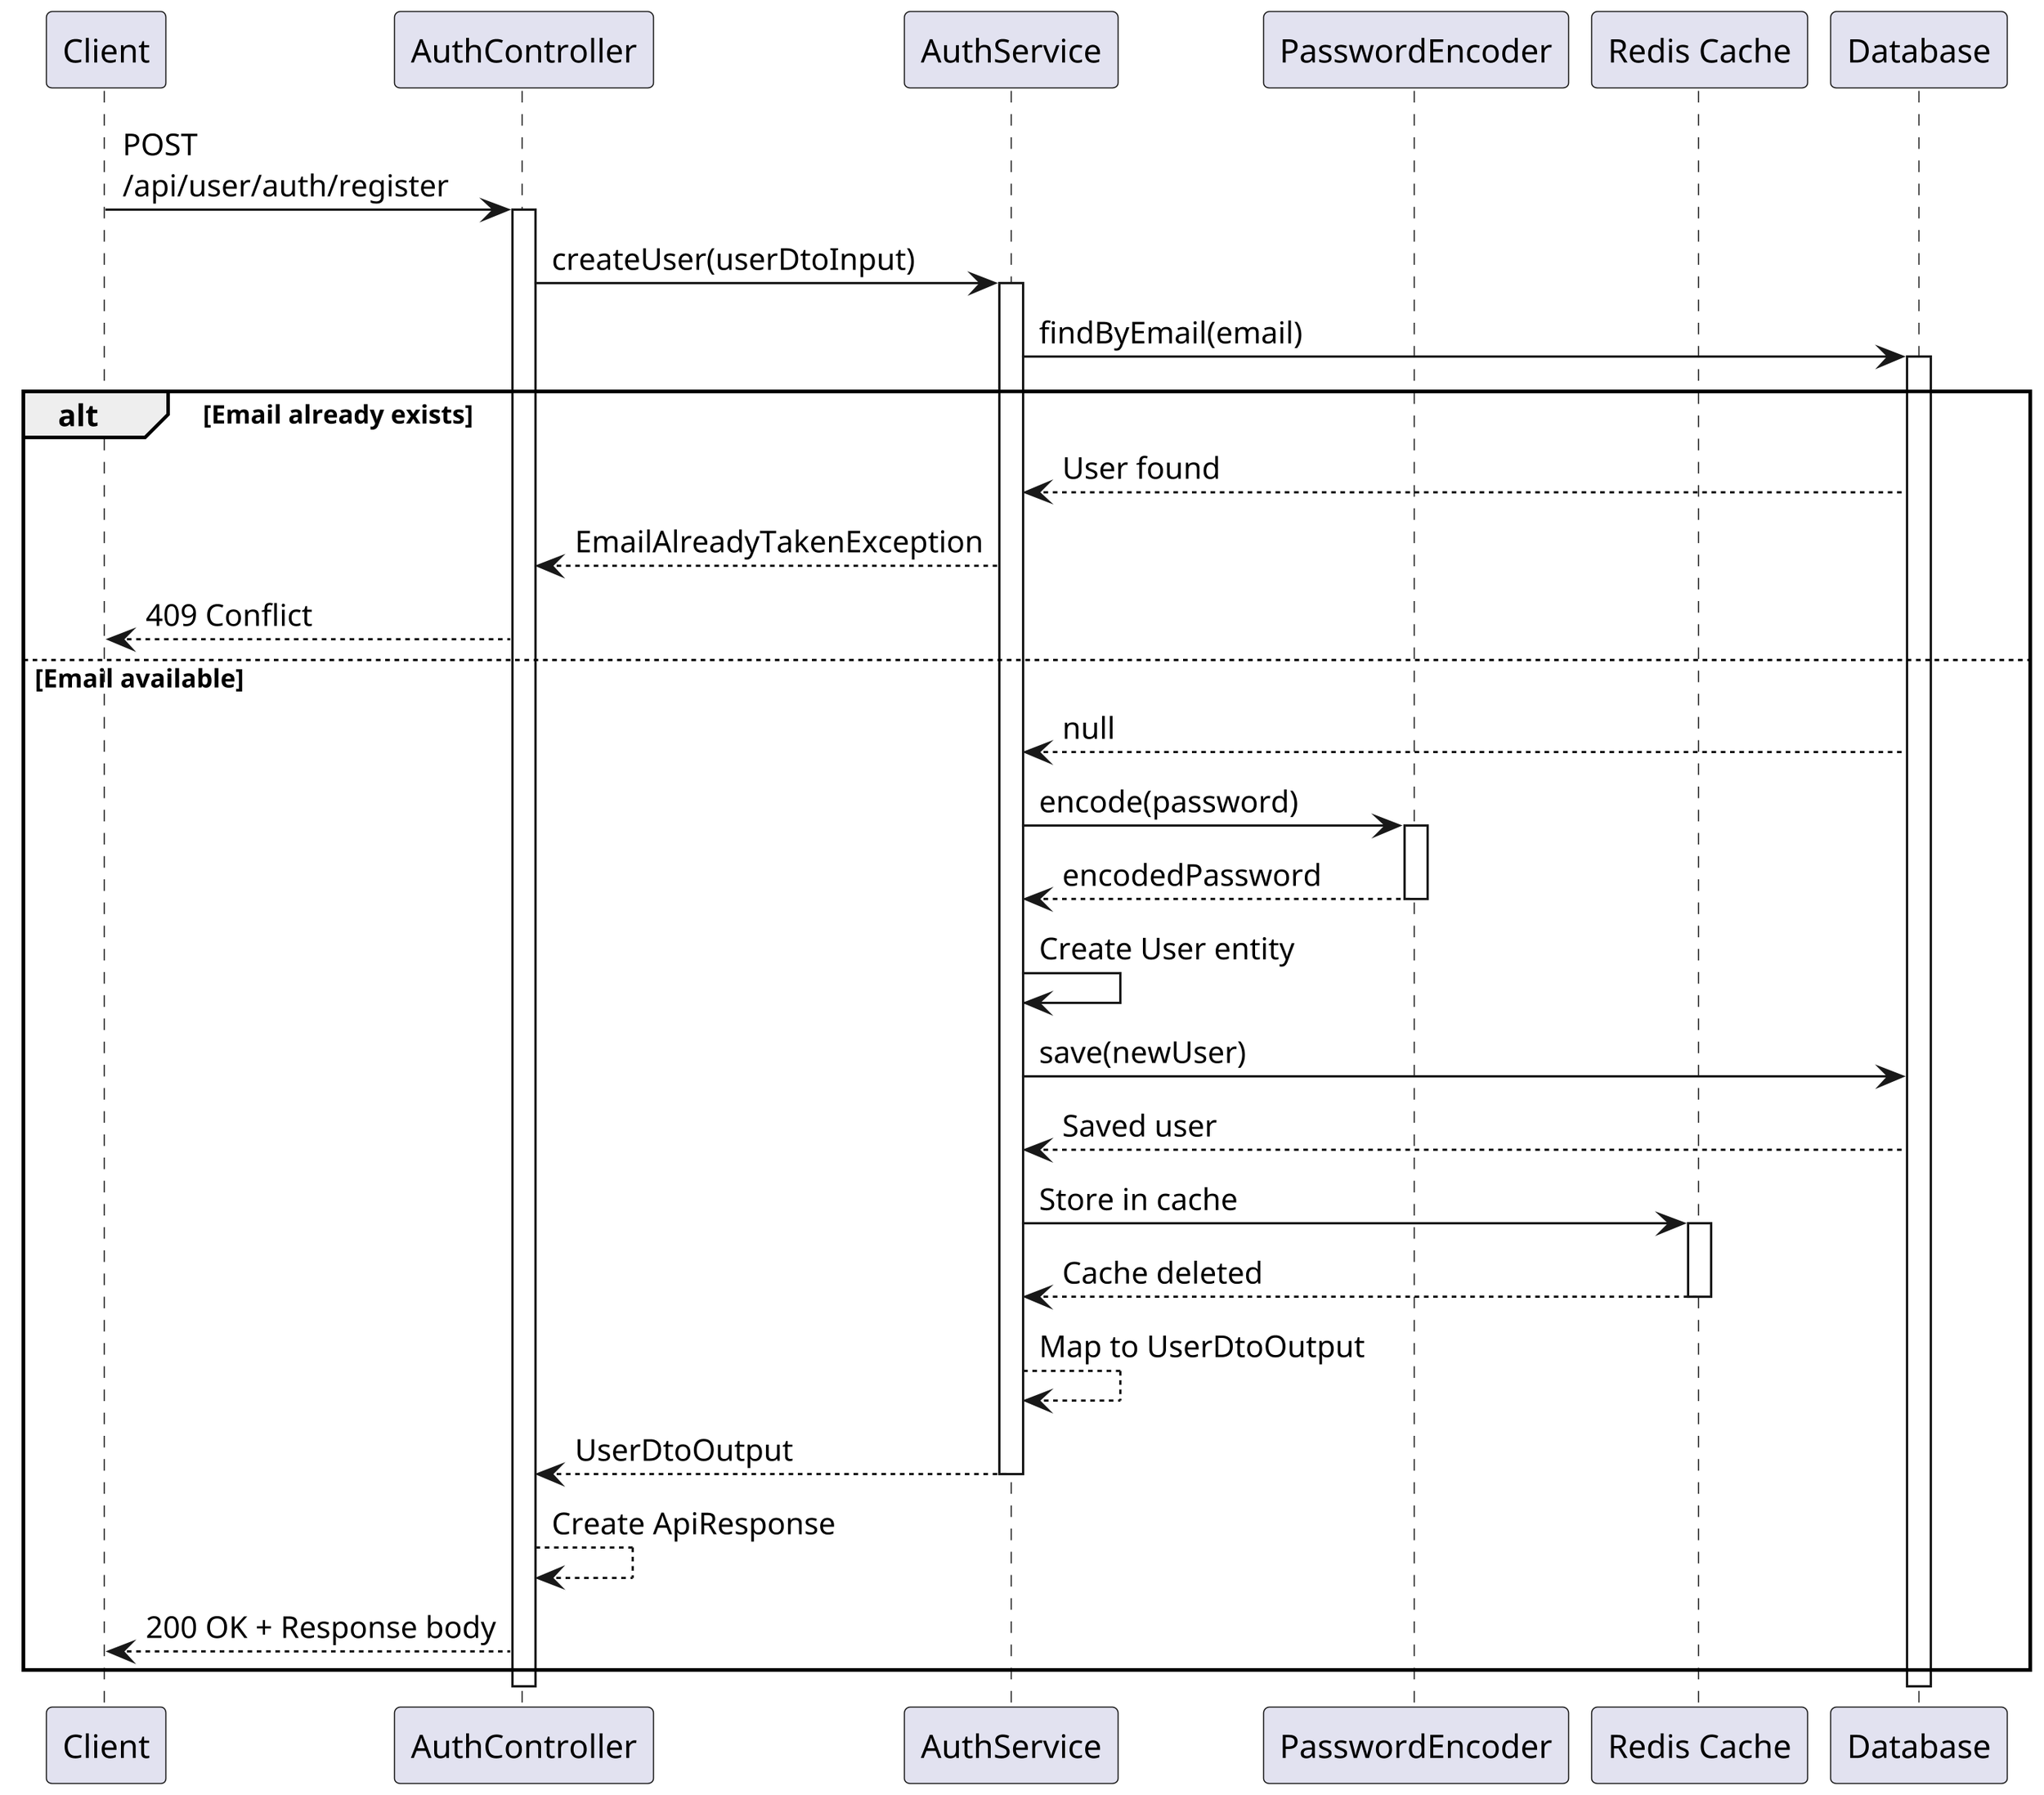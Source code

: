 @startuml
skinparam dpi 300
skinparam maxMessageSize 160

participant "Client" as client
participant "AuthController" as controller
participant "AuthService" as auth
participant "PasswordEncoder" as encoder
participant "Redis Cache" as cache
participant "Database" as db

client -> controller: POST /api/user/auth/register
activate controller

controller -> auth: createUser(userDtoInput)
activate auth

auth -> db: findByEmail(email)
activate db

alt Email already exists
    db --> auth: User found
    auth --> controller: EmailAlreadyTakenException
    controller --> client: 409 Conflict
else Email available
    db --> auth: null

    auth -> encoder: encode(password)
    activate encoder
    encoder --> auth: encodedPassword
    deactivate encoder

    auth -> auth: Create User entity
    auth -> db: save(newUser)
    db --> auth: Saved user

    auth -> cache: Store in cache
    activate cache
    cache --> auth: Cache deleted
    deactivate cache

    auth --> auth: Map to UserDtoOutput
    auth --> controller: UserDtoOutput
    deactivate auth

    controller --> controller: Create ApiResponse
    controller --> client: 200 OK + Response body
end
deactivate db
deactivate controller
@enduml